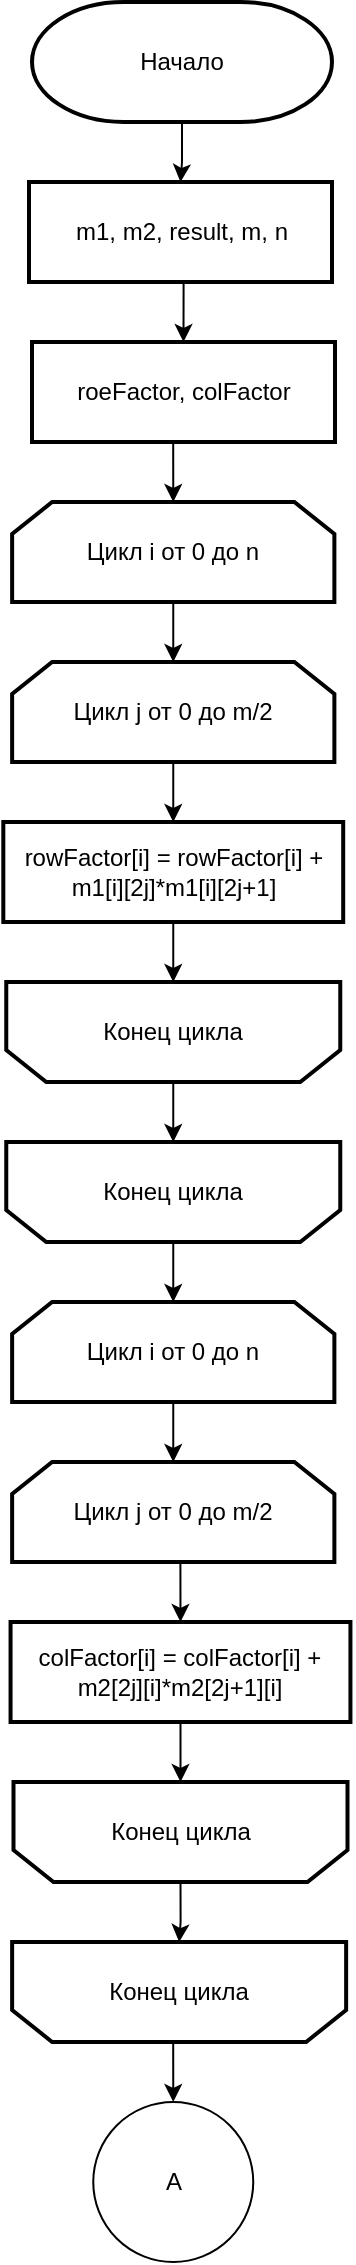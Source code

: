 <mxfile version="19.0.3" type="device" pages="3"><diagram id="SFkn-ArgZ8BdOCBHSYbl" name="Страница 1"><mxGraphModel dx="702" dy="865" grid="1" gridSize="10" guides="1" tooltips="1" connect="1" arrows="1" fold="1" page="1" pageScale="1" pageWidth="827" pageHeight="1169" math="0" shadow="0"><root><mxCell id="0"/><mxCell id="1" parent="0"/><mxCell id="jFa57VUTgprpQHGVOQgZ-16" style="edgeStyle=orthogonalEdgeStyle;rounded=0;orthogonalLoop=1;jettySize=auto;html=1;exitX=0.5;exitY=1;exitDx=0;exitDy=0;exitPerimeter=0;" edge="1" parent="1" source="jFa57VUTgprpQHGVOQgZ-1" target="jFa57VUTgprpQHGVOQgZ-2"><mxGeometry relative="1" as="geometry"/></mxCell><mxCell id="jFa57VUTgprpQHGVOQgZ-1" value="Начало" style="strokeWidth=2;html=1;shape=mxgraph.flowchart.terminator;whiteSpace=wrap;" vertex="1" parent="1"><mxGeometry x="338" y="20" width="150" height="60" as="geometry"/></mxCell><mxCell id="jFa57VUTgprpQHGVOQgZ-17" style="edgeStyle=orthogonalEdgeStyle;rounded=0;orthogonalLoop=1;jettySize=auto;html=1;exitX=0.5;exitY=1;exitDx=0;exitDy=0;entryX=0.5;entryY=0;entryDx=0;entryDy=0;" edge="1" parent="1" source="jFa57VUTgprpQHGVOQgZ-2" target="jFa57VUTgprpQHGVOQgZ-7"><mxGeometry relative="1" as="geometry"/></mxCell><mxCell id="jFa57VUTgprpQHGVOQgZ-2" value="m1, m2, result, m, n" style="rounded=0;whiteSpace=wrap;html=1;absoluteArcSize=1;arcSize=14;strokeWidth=2;" vertex="1" parent="1"><mxGeometry x="336.5" y="110" width="151.5" height="50" as="geometry"/></mxCell><mxCell id="jFa57VUTgprpQHGVOQgZ-19" style="edgeStyle=orthogonalEdgeStyle;rounded=0;orthogonalLoop=1;jettySize=auto;html=1;exitX=0.5;exitY=1;exitDx=0;exitDy=0;entryX=0.5;entryY=0;entryDx=0;entryDy=0;" edge="1" parent="1" source="jFa57VUTgprpQHGVOQgZ-3" target="jFa57VUTgprpQHGVOQgZ-8"><mxGeometry relative="1" as="geometry"/></mxCell><mxCell id="jFa57VUTgprpQHGVOQgZ-3" value="Цикл i от 0 до n" style="shape=loopLimit;whiteSpace=wrap;html=1;strokeWidth=2;direction=east;" vertex="1" parent="1"><mxGeometry x="328.07" y="270" width="161.12" height="50" as="geometry"/></mxCell><mxCell id="jFa57VUTgprpQHGVOQgZ-22" style="edgeStyle=orthogonalEdgeStyle;rounded=0;orthogonalLoop=1;jettySize=auto;html=1;exitX=0.5;exitY=0;exitDx=0;exitDy=0;entryX=0.5;entryY=1;entryDx=0;entryDy=0;" edge="1" parent="1" source="jFa57VUTgprpQHGVOQgZ-5" target="jFa57VUTgprpQHGVOQgZ-10"><mxGeometry relative="1" as="geometry"/></mxCell><mxCell id="jFa57VUTgprpQHGVOQgZ-5" value="Конец цикла" style="shape=loopLimit;whiteSpace=wrap;html=1;strokeWidth=2;direction=west;" vertex="1" parent="1"><mxGeometry x="325.13" y="510" width="167" height="50" as="geometry"/></mxCell><mxCell id="jFa57VUTgprpQHGVOQgZ-6" value="A" style="ellipse;whiteSpace=wrap;html=1;aspect=fixed;" vertex="1" parent="1"><mxGeometry x="368.63" y="1070" width="80" height="80" as="geometry"/></mxCell><mxCell id="jFa57VUTgprpQHGVOQgZ-18" style="edgeStyle=orthogonalEdgeStyle;rounded=0;orthogonalLoop=1;jettySize=auto;html=1;exitX=0.5;exitY=1;exitDx=0;exitDy=0;entryX=0.5;entryY=0;entryDx=0;entryDy=0;" edge="1" parent="1" source="jFa57VUTgprpQHGVOQgZ-7" target="jFa57VUTgprpQHGVOQgZ-3"><mxGeometry relative="1" as="geometry"/></mxCell><mxCell id="jFa57VUTgprpQHGVOQgZ-7" value="roeFactor, colFactor" style="rounded=0;whiteSpace=wrap;html=1;absoluteArcSize=1;arcSize=14;strokeWidth=2;" vertex="1" parent="1"><mxGeometry x="338" y="190" width="151.5" height="50" as="geometry"/></mxCell><mxCell id="jFa57VUTgprpQHGVOQgZ-20" style="edgeStyle=orthogonalEdgeStyle;rounded=0;orthogonalLoop=1;jettySize=auto;html=1;exitX=0.5;exitY=1;exitDx=0;exitDy=0;entryX=0.5;entryY=0;entryDx=0;entryDy=0;" edge="1" parent="1" source="jFa57VUTgprpQHGVOQgZ-8" target="jFa57VUTgprpQHGVOQgZ-9"><mxGeometry relative="1" as="geometry"/></mxCell><mxCell id="jFa57VUTgprpQHGVOQgZ-8" value="Цикл j от 0 до m/2" style="shape=loopLimit;whiteSpace=wrap;html=1;strokeWidth=2;direction=east;" vertex="1" parent="1"><mxGeometry x="328.07" y="350" width="161.12" height="50" as="geometry"/></mxCell><mxCell id="jFa57VUTgprpQHGVOQgZ-21" style="edgeStyle=orthogonalEdgeStyle;rounded=0;orthogonalLoop=1;jettySize=auto;html=1;exitX=0.5;exitY=1;exitDx=0;exitDy=0;entryX=0.5;entryY=1;entryDx=0;entryDy=0;" edge="1" parent="1" source="jFa57VUTgprpQHGVOQgZ-9" target="jFa57VUTgprpQHGVOQgZ-5"><mxGeometry relative="1" as="geometry"/></mxCell><mxCell id="jFa57VUTgprpQHGVOQgZ-9" value="rowFactor[i] = rowFactor[i] + m1[i][2j]*m1[i][2j+1]" style="rounded=0;whiteSpace=wrap;html=1;absoluteArcSize=1;arcSize=14;strokeWidth=2;" vertex="1" parent="1"><mxGeometry x="323.66" y="430" width="169.94" height="50" as="geometry"/></mxCell><mxCell id="jFa57VUTgprpQHGVOQgZ-23" style="edgeStyle=orthogonalEdgeStyle;rounded=0;orthogonalLoop=1;jettySize=auto;html=1;exitX=0.5;exitY=0;exitDx=0;exitDy=0;entryX=0.5;entryY=0;entryDx=0;entryDy=0;" edge="1" parent="1" source="jFa57VUTgprpQHGVOQgZ-10" target="jFa57VUTgprpQHGVOQgZ-11"><mxGeometry relative="1" as="geometry"/></mxCell><mxCell id="jFa57VUTgprpQHGVOQgZ-10" value="Конец цикла" style="shape=loopLimit;whiteSpace=wrap;html=1;strokeWidth=2;direction=west;" vertex="1" parent="1"><mxGeometry x="325.13" y="590" width="167" height="50" as="geometry"/></mxCell><mxCell id="jFa57VUTgprpQHGVOQgZ-24" style="edgeStyle=orthogonalEdgeStyle;rounded=0;orthogonalLoop=1;jettySize=auto;html=1;exitX=0.5;exitY=1;exitDx=0;exitDy=0;entryX=0.5;entryY=0;entryDx=0;entryDy=0;" edge="1" parent="1" source="jFa57VUTgprpQHGVOQgZ-11" target="jFa57VUTgprpQHGVOQgZ-13"><mxGeometry relative="1" as="geometry"/></mxCell><mxCell id="jFa57VUTgprpQHGVOQgZ-11" value="Цикл i от 0 до n" style="shape=loopLimit;whiteSpace=wrap;html=1;strokeWidth=2;direction=east;" vertex="1" parent="1"><mxGeometry x="328.07" y="670" width="161.12" height="50" as="geometry"/></mxCell><mxCell id="jFa57VUTgprpQHGVOQgZ-27" style="edgeStyle=orthogonalEdgeStyle;rounded=0;orthogonalLoop=1;jettySize=auto;html=1;exitX=0.5;exitY=0;exitDx=0;exitDy=0;" edge="1" parent="1" source="jFa57VUTgprpQHGVOQgZ-12" target="jFa57VUTgprpQHGVOQgZ-15"><mxGeometry relative="1" as="geometry"/></mxCell><mxCell id="jFa57VUTgprpQHGVOQgZ-12" value="Конец цикла" style="shape=loopLimit;whiteSpace=wrap;html=1;strokeWidth=2;direction=west;" vertex="1" parent="1"><mxGeometry x="328.75" y="910" width="167" height="50" as="geometry"/></mxCell><mxCell id="jFa57VUTgprpQHGVOQgZ-25" style="edgeStyle=orthogonalEdgeStyle;rounded=0;orthogonalLoop=1;jettySize=auto;html=1;exitX=0.5;exitY=1;exitDx=0;exitDy=0;entryX=0.5;entryY=0;entryDx=0;entryDy=0;" edge="1" parent="1" source="jFa57VUTgprpQHGVOQgZ-13" target="jFa57VUTgprpQHGVOQgZ-14"><mxGeometry relative="1" as="geometry"/></mxCell><mxCell id="jFa57VUTgprpQHGVOQgZ-13" value="Цикл j от 0 до m/2" style="shape=loopLimit;whiteSpace=wrap;html=1;strokeWidth=2;direction=east;" vertex="1" parent="1"><mxGeometry x="328.07" y="750" width="161.12" height="50" as="geometry"/></mxCell><mxCell id="jFa57VUTgprpQHGVOQgZ-26" style="edgeStyle=orthogonalEdgeStyle;rounded=0;orthogonalLoop=1;jettySize=auto;html=1;exitX=0.5;exitY=1;exitDx=0;exitDy=0;entryX=0.5;entryY=1;entryDx=0;entryDy=0;" edge="1" parent="1" source="jFa57VUTgprpQHGVOQgZ-14" target="jFa57VUTgprpQHGVOQgZ-12"><mxGeometry relative="1" as="geometry"/></mxCell><mxCell id="jFa57VUTgprpQHGVOQgZ-14" value="colFactor[i] = colFactor[i] + m2[2j][i]*m2[2j+1][i]" style="rounded=0;whiteSpace=wrap;html=1;absoluteArcSize=1;arcSize=14;strokeWidth=2;" vertex="1" parent="1"><mxGeometry x="327.28" y="830" width="169.94" height="50" as="geometry"/></mxCell><mxCell id="jFa57VUTgprpQHGVOQgZ-28" style="edgeStyle=orthogonalEdgeStyle;rounded=0;orthogonalLoop=1;jettySize=auto;html=1;exitX=0.5;exitY=0;exitDx=0;exitDy=0;entryX=0.5;entryY=0;entryDx=0;entryDy=0;" edge="1" parent="1" source="jFa57VUTgprpQHGVOQgZ-15" target="jFa57VUTgprpQHGVOQgZ-6"><mxGeometry relative="1" as="geometry"/></mxCell><mxCell id="jFa57VUTgprpQHGVOQgZ-15" value="Конец цикла" style="shape=loopLimit;whiteSpace=wrap;html=1;strokeWidth=2;direction=west;" vertex="1" parent="1"><mxGeometry x="328.07" y="990" width="167" height="50" as="geometry"/></mxCell></root></mxGraphModel></diagram><diagram id="z4bHl133b-qoWVYJ2cdS" name="Страница 2"><mxGraphModel dx="1170" dy="1442" grid="1" gridSize="10" guides="1" tooltips="1" connect="1" arrows="1" fold="1" page="1" pageScale="1" pageWidth="827" pageHeight="1169" math="0" shadow="0"><root><mxCell id="0"/><mxCell id="1" parent="0"/><mxCell id="RYS8jbpTJ3ztS7n5txuU-10" style="edgeStyle=orthogonalEdgeStyle;rounded=0;orthogonalLoop=1;jettySize=auto;html=1;exitX=1;exitY=0.5;exitDx=0;exitDy=0;exitPerimeter=0;" edge="1" parent="1" source="WYOREj9krwxMw_VmBDFZ-1" target="RYS8jbpTJ3ztS7n5txuU-5"><mxGeometry relative="1" as="geometry"/></mxCell><mxCell id="RYS8jbpTJ3ztS7n5txuU-18" style="edgeStyle=orthogonalEdgeStyle;rounded=0;orthogonalLoop=1;jettySize=auto;html=1;exitX=0;exitY=0.5;exitDx=0;exitDy=0;exitPerimeter=0;" edge="1" parent="1" source="WYOREj9krwxMw_VmBDFZ-1"><mxGeometry relative="1" as="geometry"><mxPoint x="260" y="1070" as="targetPoint"/></mxGeometry></mxCell><mxCell id="WYOREj9krwxMw_VmBDFZ-1" value="m%2 != 0" style="strokeWidth=2;html=1;shape=mxgraph.flowchart.decision;whiteSpace=wrap;" vertex="1" parent="1"><mxGeometry x="340" y="780" width="147.75" height="70" as="geometry"/></mxCell><mxCell id="xTMNXbXSNgengrs-nF8Z-1" style="edgeStyle=orthogonalEdgeStyle;rounded=0;orthogonalLoop=1;jettySize=auto;html=1;exitX=0.5;exitY=1;exitDx=0;exitDy=0;entryX=0.5;entryY=0;entryDx=0;entryDy=0;endArrow=classic;endFill=1;" edge="1" parent="1" source="JDl3brgR8myZeXM3O0oJ-1" target="QgG_Nd66BpSuo8BeV0Pf-2"><mxGeometry relative="1" as="geometry"/></mxCell><mxCell id="JDl3brgR8myZeXM3O0oJ-1" value="A" style="ellipse;whiteSpace=wrap;html=1;aspect=fixed;" vertex="1" parent="1"><mxGeometry x="373.87" y="10" width="80" height="80" as="geometry"/></mxCell><mxCell id="QgG_Nd66BpSuo8BeV0Pf-1" style="edgeStyle=orthogonalEdgeStyle;rounded=0;orthogonalLoop=1;jettySize=auto;html=1;exitX=0.5;exitY=1;exitDx=0;exitDy=0;entryX=0.5;entryY=0;entryDx=0;entryDy=0;" edge="1" parent="1" source="QgG_Nd66BpSuo8BeV0Pf-2" target="QgG_Nd66BpSuo8BeV0Pf-4"><mxGeometry relative="1" as="geometry"/></mxCell><mxCell id="QgG_Nd66BpSuo8BeV0Pf-2" value="Цикл i от 0 до n" style="shape=loopLimit;whiteSpace=wrap;html=1;strokeWidth=2;direction=east;" vertex="1" parent="1"><mxGeometry x="333" y="120" width="161.12" height="50" as="geometry"/></mxCell><mxCell id="QgG_Nd66BpSuo8BeV0Pf-3" style="edgeStyle=orthogonalEdgeStyle;rounded=0;orthogonalLoop=1;jettySize=auto;html=1;exitX=0.5;exitY=1;exitDx=0;exitDy=0;entryX=0.5;entryY=0;entryDx=0;entryDy=0;" edge="1" parent="1" source="QgG_Nd66BpSuo8BeV0Pf-4"><mxGeometry relative="1" as="geometry"><mxPoint x="413.56" y="280" as="targetPoint"/></mxGeometry></mxCell><mxCell id="QgG_Nd66BpSuo8BeV0Pf-4" value="Цикл j от 0 до m" style="shape=loopLimit;whiteSpace=wrap;html=1;strokeWidth=2;direction=east;" vertex="1" parent="1"><mxGeometry x="333" y="200" width="161.12" height="50" as="geometry"/></mxCell><mxCell id="RYS8jbpTJ3ztS7n5txuU-17" style="edgeStyle=orthogonalEdgeStyle;rounded=0;orthogonalLoop=1;jettySize=auto;html=1;exitX=0.5;exitY=1;exitDx=0;exitDy=0;entryX=0.5;entryY=0;entryDx=0;entryDy=0;" edge="1" parent="1" source="QIjCpKU-6Vzmzr8ILtgh-1" target="QIjCpKU-6Vzmzr8ILtgh-2"><mxGeometry relative="1" as="geometry"/></mxCell><mxCell id="QIjCpKU-6Vzmzr8ILtgh-1" value="result[i][j]=-(rowFactor[i]+colFactror[j])" style="rounded=0;whiteSpace=wrap;html=1;absoluteArcSize=1;arcSize=14;strokeWidth=2;" vertex="1" parent="1"><mxGeometry x="328.9" y="280" width="169.94" height="50" as="geometry"/></mxCell><mxCell id="RYS8jbpTJ3ztS7n5txuU-16" style="edgeStyle=orthogonalEdgeStyle;rounded=0;orthogonalLoop=1;jettySize=auto;html=1;exitX=0.5;exitY=1;exitDx=0;exitDy=0;entryX=0.5;entryY=0;entryDx=0;entryDy=0;" edge="1" parent="1" source="QIjCpKU-6Vzmzr8ILtgh-2" target="QIjCpKU-6Vzmzr8ILtgh-3"><mxGeometry relative="1" as="geometry"/></mxCell><mxCell id="QIjCpKU-6Vzmzr8ILtgh-2" value="Цикл j от 0 до m/2" style="shape=loopLimit;whiteSpace=wrap;html=1;strokeWidth=2;direction=east;" vertex="1" parent="1"><mxGeometry x="333" y="360" width="161.12" height="50" as="geometry"/></mxCell><mxCell id="RYS8jbpTJ3ztS7n5txuU-15" style="edgeStyle=orthogonalEdgeStyle;rounded=0;orthogonalLoop=1;jettySize=auto;html=1;exitX=0.5;exitY=1;exitDx=0;exitDy=0;entryX=0.5;entryY=1;entryDx=0;entryDy=0;" edge="1" parent="1" source="QIjCpKU-6Vzmzr8ILtgh-3" target="RYS8jbpTJ3ztS7n5txuU-3"><mxGeometry relative="1" as="geometry"/></mxCell><mxCell id="QIjCpKU-6Vzmzr8ILtgh-3" value="result[i][j]=result[i][j]+(m1[i][2k]+m2[2k+1][j])*(m2[i][2k]+m1[2k+1][j])" style="rounded=0;whiteSpace=wrap;html=1;absoluteArcSize=1;arcSize=14;strokeWidth=2;" vertex="1" parent="1"><mxGeometry x="329.0" y="450" width="169.94" height="50" as="geometry"/></mxCell><mxCell id="RYS8jbpTJ3ztS7n5txuU-11" style="edgeStyle=orthogonalEdgeStyle;rounded=0;orthogonalLoop=1;jettySize=auto;html=1;exitX=0.5;exitY=0;exitDx=0;exitDy=0;entryX=0.5;entryY=0;entryDx=0;entryDy=0;entryPerimeter=0;" edge="1" parent="1" source="RYS8jbpTJ3ztS7n5txuU-1" target="WYOREj9krwxMw_VmBDFZ-1"><mxGeometry relative="1" as="geometry"/></mxCell><mxCell id="RYS8jbpTJ3ztS7n5txuU-1" value="Конец цикла" style="shape=loopLimit;whiteSpace=wrap;html=1;strokeWidth=2;direction=west;" vertex="1" parent="1"><mxGeometry x="330.06" y="690" width="167" height="50" as="geometry"/></mxCell><mxCell id="RYS8jbpTJ3ztS7n5txuU-13" style="edgeStyle=orthogonalEdgeStyle;rounded=0;orthogonalLoop=1;jettySize=auto;html=1;exitX=0.5;exitY=0;exitDx=0;exitDy=0;entryX=0.5;entryY=1;entryDx=0;entryDy=0;" edge="1" parent="1" source="RYS8jbpTJ3ztS7n5txuU-2" target="RYS8jbpTJ3ztS7n5txuU-1"><mxGeometry relative="1" as="geometry"/></mxCell><mxCell id="RYS8jbpTJ3ztS7n5txuU-2" value="Конец цикла" style="shape=loopLimit;whiteSpace=wrap;html=1;strokeWidth=2;direction=west;" vertex="1" parent="1"><mxGeometry x="330.06" y="610" width="167" height="50" as="geometry"/></mxCell><mxCell id="RYS8jbpTJ3ztS7n5txuU-14" style="edgeStyle=orthogonalEdgeStyle;rounded=0;orthogonalLoop=1;jettySize=auto;html=1;exitX=0.5;exitY=0;exitDx=0;exitDy=0;entryX=0.5;entryY=1;entryDx=0;entryDy=0;" edge="1" parent="1" source="RYS8jbpTJ3ztS7n5txuU-3" target="RYS8jbpTJ3ztS7n5txuU-2"><mxGeometry relative="1" as="geometry"/></mxCell><mxCell id="RYS8jbpTJ3ztS7n5txuU-3" value="Конец цикла" style="shape=loopLimit;whiteSpace=wrap;html=1;strokeWidth=2;direction=west;" vertex="1" parent="1"><mxGeometry x="330.06" y="535" width="167" height="50" as="geometry"/></mxCell><mxCell id="RYS8jbpTJ3ztS7n5txuU-4" style="edgeStyle=orthogonalEdgeStyle;rounded=0;orthogonalLoop=1;jettySize=auto;html=1;exitX=0.5;exitY=1;exitDx=0;exitDy=0;entryX=0.5;entryY=0;entryDx=0;entryDy=0;" edge="1" parent="1" source="RYS8jbpTJ3ztS7n5txuU-5" target="RYS8jbpTJ3ztS7n5txuU-7"><mxGeometry relative="1" as="geometry"/></mxCell><mxCell id="RYS8jbpTJ3ztS7n5txuU-5" value="Цикл i от 0 до n" style="shape=loopLimit;whiteSpace=wrap;html=1;strokeWidth=2;direction=east;" vertex="1" parent="1"><mxGeometry x="470" y="890" width="161.12" height="50" as="geometry"/></mxCell><mxCell id="RYS8jbpTJ3ztS7n5txuU-6" style="edgeStyle=orthogonalEdgeStyle;rounded=0;orthogonalLoop=1;jettySize=auto;html=1;exitX=0.5;exitY=1;exitDx=0;exitDy=0;entryX=0.5;entryY=0;entryDx=0;entryDy=0;" edge="1" parent="1" source="RYS8jbpTJ3ztS7n5txuU-7" target="RYS8jbpTJ3ztS7n5txuU-9"><mxGeometry relative="1" as="geometry"><mxPoint x="550.56" y="1050.0" as="targetPoint"/></mxGeometry></mxCell><mxCell id="RYS8jbpTJ3ztS7n5txuU-7" value="Цикл j от 0 до m" style="shape=loopLimit;whiteSpace=wrap;html=1;strokeWidth=2;direction=east;" vertex="1" parent="1"><mxGeometry x="470" y="970" width="161.12" height="50" as="geometry"/></mxCell><mxCell id="RYS8jbpTJ3ztS7n5txuU-9" value="Б" style="ellipse;whiteSpace=wrap;html=1;aspect=fixed;" vertex="1" parent="1"><mxGeometry x="510.56" y="1070" width="80" height="80" as="geometry"/></mxCell><mxCell id="RYS8jbpTJ3ztS7n5txuU-12" value="Да" style="text;html=1;align=center;verticalAlign=middle;resizable=0;points=[];autosize=1;strokeColor=none;fillColor=none;" vertex="1" parent="1"><mxGeometry x="495" y="790" width="30" height="20" as="geometry"/></mxCell><mxCell id="RYS8jbpTJ3ztS7n5txuU-19" value="В" style="ellipse;whiteSpace=wrap;html=1;aspect=fixed;" vertex="1" parent="1"><mxGeometry x="220.0" y="1070" width="80" height="80" as="geometry"/></mxCell></root></mxGraphModel></diagram><diagram id="NnKHbV3a3ZstXeIdVmaj" name="Страница 3"><mxGraphModel dx="2188" dy="1331" grid="1" gridSize="10" guides="1" tooltips="1" connect="1" arrows="1" fold="1" page="1" pageScale="1" pageWidth="827" pageHeight="1169" math="0" shadow="0"><root><mxCell id="0"/><mxCell id="1" parent="0"/><mxCell id="arK7KfbO8cKfzTZZBS0j-4" style="edgeStyle=orthogonalEdgeStyle;rounded=0;orthogonalLoop=1;jettySize=auto;html=1;exitX=0.5;exitY=1;exitDx=0;exitDy=0;entryX=0.5;entryY=0;entryDx=0;entryDy=0;" edge="1" parent="1" source="gfqpW5ZxcgqOdi4MnMYu-2" target="9848SVHDf-JiEIB73R8h-2"><mxGeometry relative="1" as="geometry"/></mxCell><mxCell id="gfqpW5ZxcgqOdi4MnMYu-2" value="Б" style="ellipse;whiteSpace=wrap;html=1;aspect=fixed;" vertex="1" parent="1"><mxGeometry x="518.56" y="30" width="80" height="80" as="geometry"/></mxCell><mxCell id="arK7KfbO8cKfzTZZBS0j-2" style="edgeStyle=orthogonalEdgeStyle;rounded=0;orthogonalLoop=1;jettySize=auto;html=1;exitX=0.5;exitY=1;exitDx=0;exitDy=0;entryX=0.5;entryY=0;entryDx=0;entryDy=0;entryPerimeter=0;" edge="1" parent="1" source="gfqpW5ZxcgqOdi4MnMYu-3" target="arK7KfbO8cKfzTZZBS0j-1"><mxGeometry relative="1" as="geometry"><Array as="points"><mxPoint x="268" y="420"/><mxPoint x="414" y="420"/></Array></mxGeometry></mxCell><mxCell id="gfqpW5ZxcgqOdi4MnMYu-3" value="В" style="ellipse;whiteSpace=wrap;html=1;aspect=fixed;" vertex="1" parent="1"><mxGeometry x="228.0" y="30" width="80" height="80" as="geometry"/></mxCell><mxCell id="9848SVHDf-JiEIB73R8h-1" style="edgeStyle=orthogonalEdgeStyle;rounded=0;orthogonalLoop=1;jettySize=auto;html=1;exitX=0.5;exitY=1;exitDx=0;exitDy=0;entryX=0.5;entryY=1;entryDx=0;entryDy=0;" edge="1" parent="1" source="9848SVHDf-JiEIB73R8h-2" target="9848SVHDf-JiEIB73R8h-5"><mxGeometry relative="1" as="geometry"/></mxCell><mxCell id="9848SVHDf-JiEIB73R8h-2" value="result[i][j] = result[i][j] + m1[i][m-1]*m2[m-1][j]" style="rounded=0;whiteSpace=wrap;html=1;absoluteArcSize=1;arcSize=14;strokeWidth=2;" vertex="1" parent="1"><mxGeometry x="473.59" y="170" width="169.94" height="50" as="geometry"/></mxCell><mxCell id="arK7KfbO8cKfzTZZBS0j-3" style="edgeStyle=orthogonalEdgeStyle;rounded=0;orthogonalLoop=1;jettySize=auto;html=1;exitX=0.5;exitY=0;exitDx=0;exitDy=0;entryX=0.5;entryY=0;entryDx=0;entryDy=0;entryPerimeter=0;" edge="1" parent="1" source="9848SVHDf-JiEIB73R8h-3" target="arK7KfbO8cKfzTZZBS0j-1"><mxGeometry relative="1" as="geometry"><mxPoint x="470" y="430.0" as="targetPoint"/><Array as="points"><mxPoint x="558" y="420"/><mxPoint x="414" y="420"/></Array></mxGeometry></mxCell><mxCell id="9848SVHDf-JiEIB73R8h-3" value="Конец цикла" style="shape=loopLimit;whiteSpace=wrap;html=1;strokeWidth=2;direction=west;" vertex="1" parent="1"><mxGeometry x="474.65" y="330" width="167" height="50" as="geometry"/></mxCell><mxCell id="9848SVHDf-JiEIB73R8h-4" style="edgeStyle=orthogonalEdgeStyle;rounded=0;orthogonalLoop=1;jettySize=auto;html=1;exitX=0.5;exitY=0;exitDx=0;exitDy=0;entryX=0.5;entryY=1;entryDx=0;entryDy=0;" edge="1" parent="1" source="9848SVHDf-JiEIB73R8h-5" target="9848SVHDf-JiEIB73R8h-3"><mxGeometry relative="1" as="geometry"/></mxCell><mxCell id="9848SVHDf-JiEIB73R8h-5" value="Конец цикла" style="shape=loopLimit;whiteSpace=wrap;html=1;strokeWidth=2;direction=west;" vertex="1" parent="1"><mxGeometry x="474.65" y="255" width="167" height="50" as="geometry"/></mxCell><mxCell id="arK7KfbO8cKfzTZZBS0j-6" style="edgeStyle=orthogonalEdgeStyle;rounded=0;orthogonalLoop=1;jettySize=auto;html=1;exitX=1;exitY=0.5;exitDx=0;exitDy=0;exitPerimeter=0;entryX=0;entryY=0.5;entryDx=0;entryDy=0;entryPerimeter=0;endArrow=none;endFill=0;dashed=1;" edge="1" parent="1" source="arK7KfbO8cKfzTZZBS0j-1" target="arK7KfbO8cKfzTZZBS0j-5"><mxGeometry relative="1" as="geometry"/></mxCell><mxCell id="arK7KfbO8cKfzTZZBS0j-1" value="Конец" style="strokeWidth=2;html=1;shape=mxgraph.flowchart.terminator;whiteSpace=wrap;" vertex="1" parent="1"><mxGeometry x="339" y="450" width="150" height="60" as="geometry"/></mxCell><mxCell id="arK7KfbO8cKfzTZZBS0j-5" value="Возврат result" style="strokeWidth=2;html=1;shape=mxgraph.flowchart.annotation_1;align=left;pointerEvents=1;" vertex="1" parent="1"><mxGeometry x="533" y="430" width="50" height="100" as="geometry"/></mxCell></root></mxGraphModel></diagram></mxfile>